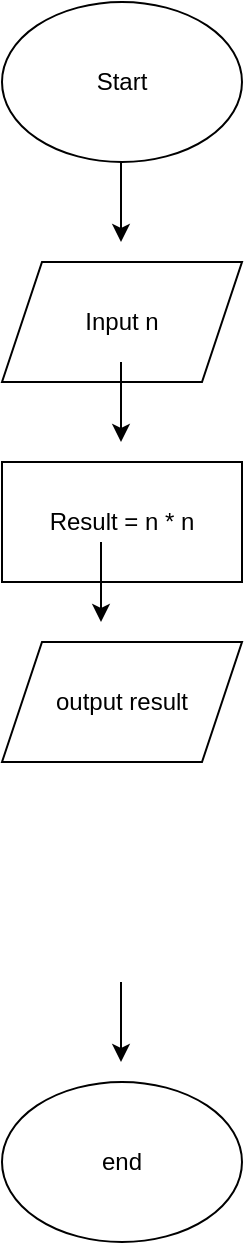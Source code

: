<mxfile version="21.3.2" type="device" pages="10">
  <diagram name="Page-1" id="MSpiBG_0F7izYK2sgKbB">
    <mxGraphModel dx="1379" dy="796" grid="1" gridSize="10" guides="1" tooltips="1" connect="1" arrows="1" fold="1" page="1" pageScale="1" pageWidth="850" pageHeight="1100" math="0" shadow="0">
      <root>
        <mxCell id="0" />
        <mxCell id="1" parent="0" />
        <mxCell id="FJ8fR7vCrXhes3fE69YZ-2" value="Input n" style="shape=parallelogram;perimeter=parallelogramPerimeter;whiteSpace=wrap;html=1;fixedSize=1;" parent="1" vertex="1">
          <mxGeometry x="280" y="230" width="120" height="60" as="geometry" />
        </mxCell>
        <mxCell id="FJ8fR7vCrXhes3fE69YZ-3" value="Result = n * n" style="whiteSpace=wrap;html=1;" parent="1" vertex="1">
          <mxGeometry x="280" y="330" width="120" height="60" as="geometry" />
        </mxCell>
        <mxCell id="FJ8fR7vCrXhes3fE69YZ-4" value="output result" style="shape=parallelogram;perimeter=parallelogramPerimeter;whiteSpace=wrap;html=1;fixedSize=1;" parent="1" vertex="1">
          <mxGeometry x="280" y="420" width="120" height="60" as="geometry" />
        </mxCell>
        <mxCell id="FJ8fR7vCrXhes3fE69YZ-5" value="Start" style="ellipse;whiteSpace=wrap;html=1;" parent="1" vertex="1">
          <mxGeometry x="280" y="100" width="120" height="80" as="geometry" />
        </mxCell>
        <mxCell id="FJ8fR7vCrXhes3fE69YZ-6" value="end" style="ellipse;whiteSpace=wrap;html=1;" parent="1" vertex="1">
          <mxGeometry x="280" y="640" width="120" height="80" as="geometry" />
        </mxCell>
        <mxCell id="FJ8fR7vCrXhes3fE69YZ-11" value="" style="endArrow=classic;html=1;rounded=0;" parent="1" edge="1">
          <mxGeometry width="50" height="50" relative="1" as="geometry">
            <mxPoint x="329.5" y="370" as="sourcePoint" />
            <mxPoint x="329.5" y="410" as="targetPoint" />
          </mxGeometry>
        </mxCell>
        <mxCell id="FJ8fR7vCrXhes3fE69YZ-12" value="" style="endArrow=classic;html=1;rounded=0;" parent="1" edge="1">
          <mxGeometry width="50" height="50" relative="1" as="geometry">
            <mxPoint x="339.5" y="280" as="sourcePoint" />
            <mxPoint x="339.5" y="320" as="targetPoint" />
          </mxGeometry>
        </mxCell>
        <mxCell id="FJ8fR7vCrXhes3fE69YZ-13" value="" style="endArrow=classic;html=1;rounded=0;" parent="1" edge="1">
          <mxGeometry width="50" height="50" relative="1" as="geometry">
            <mxPoint x="339.5" y="180" as="sourcePoint" />
            <mxPoint x="339.5" y="220" as="targetPoint" />
          </mxGeometry>
        </mxCell>
        <mxCell id="FJ8fR7vCrXhes3fE69YZ-15" value="" style="endArrow=classic;html=1;rounded=0;" parent="1" edge="1">
          <mxGeometry width="50" height="50" relative="1" as="geometry">
            <mxPoint x="339.5" y="590" as="sourcePoint" />
            <mxPoint x="339.5" y="630" as="targetPoint" />
          </mxGeometry>
        </mxCell>
      </root>
    </mxGraphModel>
  </diagram>
  <diagram id="qU_DBQOZ-jjfAjvAlZcI" name="Page-2">
    <mxGraphModel dx="1379" dy="796" grid="1" gridSize="10" guides="1" tooltips="1" connect="1" arrows="1" fold="1" page="1" pageScale="1" pageWidth="850" pageHeight="1100" math="0" shadow="0">
      <root>
        <mxCell id="0" />
        <mxCell id="1" parent="0" />
        <mxCell id="nw4NAQa-Jp-4B7hciEu_-1" value="Start" style="ellipse;whiteSpace=wrap;html=1;" parent="1" vertex="1">
          <mxGeometry x="320" y="20" width="120" height="80" as="geometry" />
        </mxCell>
        <mxCell id="nw4NAQa-Jp-4B7hciEu_-2" value="Input a" style="shape=parallelogram;perimeter=parallelogramPerimeter;whiteSpace=wrap;html=1;fixedSize=1;" parent="1" vertex="1">
          <mxGeometry x="320" y="140" width="120" height="60" as="geometry" />
        </mxCell>
        <mxCell id="nw4NAQa-Jp-4B7hciEu_-3" value="Input b" style="shape=parallelogram;perimeter=parallelogramPerimeter;whiteSpace=wrap;html=1;fixedSize=1;" parent="1" vertex="1">
          <mxGeometry x="318" y="240" width="120" height="60" as="geometry" />
        </mxCell>
        <mxCell id="jzs-jSqlVzWoOTb4iJhY-1" value="P=(a+B)*2" style="rounded=0;whiteSpace=wrap;html=1;" parent="1" vertex="1">
          <mxGeometry x="318" y="330" width="120" height="60" as="geometry" />
        </mxCell>
        <mxCell id="KBiG97n4yEpQvfRZSkzH-21" value="" style="edgeStyle=orthogonalEdgeStyle;rounded=0;orthogonalLoop=1;jettySize=auto;html=1;" parent="1" source="KBiG97n4yEpQvfRZSkzH-1" target="KBiG97n4yEpQvfRZSkzH-2" edge="1">
          <mxGeometry relative="1" as="geometry" />
        </mxCell>
        <mxCell id="KBiG97n4yEpQvfRZSkzH-1" value="Output P" style="shape=parallelogram;perimeter=parallelogramPerimeter;whiteSpace=wrap;html=1;fixedSize=1;" parent="1" vertex="1">
          <mxGeometry x="320" y="640" width="120" height="60" as="geometry" />
        </mxCell>
        <mxCell id="KBiG97n4yEpQvfRZSkzH-2" value="End" style="ellipse;whiteSpace=wrap;html=1;" parent="1" vertex="1">
          <mxGeometry x="320" y="760" width="120" height="80" as="geometry" />
        </mxCell>
        <mxCell id="KBiG97n4yEpQvfRZSkzH-5" value="" style="endArrow=classic;html=1;rounded=0;" parent="1" edge="1">
          <mxGeometry width="50" height="50" relative="1" as="geometry">
            <mxPoint x="380" y="110" as="sourcePoint" />
            <mxPoint x="380" y="140" as="targetPoint" />
          </mxGeometry>
        </mxCell>
        <mxCell id="KBiG97n4yEpQvfRZSkzH-7" value="" style="endArrow=classic;html=1;rounded=0;" parent="1" edge="1">
          <mxGeometry width="50" height="50" relative="1" as="geometry">
            <mxPoint x="380" y="200" as="sourcePoint" />
            <mxPoint x="379.5" y="240" as="targetPoint" />
          </mxGeometry>
        </mxCell>
        <mxCell id="KBiG97n4yEpQvfRZSkzH-8" value="" style="endArrow=classic;html=1;rounded=0;" parent="1" edge="1">
          <mxGeometry width="50" height="50" relative="1" as="geometry">
            <mxPoint x="378" y="290" as="sourcePoint" />
            <mxPoint x="377.5" y="330" as="targetPoint" />
          </mxGeometry>
        </mxCell>
        <mxCell id="KBiG97n4yEpQvfRZSkzH-18" value="" style="edgeStyle=orthogonalEdgeStyle;rounded=0;orthogonalLoop=1;jettySize=auto;html=1;" parent="1" source="KBiG97n4yEpQvfRZSkzH-16" target="KBiG97n4yEpQvfRZSkzH-17" edge="1">
          <mxGeometry relative="1" as="geometry" />
        </mxCell>
        <mxCell id="KBiG97n4yEpQvfRZSkzH-16" value="S=A*B" style="rounded=0;whiteSpace=wrap;html=1;" parent="1" vertex="1">
          <mxGeometry x="320" y="420" width="120" height="60" as="geometry" />
        </mxCell>
        <mxCell id="KBiG97n4yEpQvfRZSkzH-19" value="" style="edgeStyle=orthogonalEdgeStyle;rounded=0;orthogonalLoop=1;jettySize=auto;html=1;" parent="1" source="KBiG97n4yEpQvfRZSkzH-17" target="KBiG97n4yEpQvfRZSkzH-1" edge="1">
          <mxGeometry relative="1" as="geometry" />
        </mxCell>
        <mxCell id="KBiG97n4yEpQvfRZSkzH-17" value="Output S" style="shape=parallelogram;perimeter=parallelogramPerimeter;whiteSpace=wrap;html=1;fixedSize=1;" parent="1" vertex="1">
          <mxGeometry x="320" y="530" width="120" height="60" as="geometry" />
        </mxCell>
      </root>
    </mxGraphModel>
  </diagram>
  <diagram id="psxupahQQV5m0_BPk9me" name="Page-3">
    <mxGraphModel dx="529" dy="796" grid="1" gridSize="10" guides="1" tooltips="1" connect="1" arrows="1" fold="1" page="1" pageScale="1" pageWidth="850" pageHeight="1100" math="0" shadow="0">
      <root>
        <mxCell id="0" />
        <mxCell id="1" parent="0" />
        <mxCell id="0fDA23bULDyFDH-dCfn5-5" value="" style="edgeStyle=orthogonalEdgeStyle;rounded=0;orthogonalLoop=1;jettySize=auto;html=1;" parent="1" source="X3mOwbbehf3TRJDklGry-3" target="X3mOwbbehf3TRJDklGry-4" edge="1">
          <mxGeometry relative="1" as="geometry" />
        </mxCell>
        <mxCell id="X3mOwbbehf3TRJDklGry-3" value="Start" style="ellipse;whiteSpace=wrap;html=1;" parent="1" vertex="1">
          <mxGeometry x="1215" y="20" width="120" height="80" as="geometry" />
        </mxCell>
        <mxCell id="0fDA23bULDyFDH-dCfn5-6" value="" style="edgeStyle=orthogonalEdgeStyle;rounded=0;orthogonalLoop=1;jettySize=auto;html=1;" parent="1" source="X3mOwbbehf3TRJDklGry-4" target="0fDA23bULDyFDH-dCfn5-1" edge="1">
          <mxGeometry relative="1" as="geometry" />
        </mxCell>
        <mxCell id="X3mOwbbehf3TRJDklGry-4" value="Input N" style="shape=parallelogram;perimeter=parallelogramPerimeter;whiteSpace=wrap;html=1;fixedSize=1;" parent="1" vertex="1">
          <mxGeometry x="1215" y="140" width="120" height="60" as="geometry" />
        </mxCell>
        <mxCell id="0fDA23bULDyFDH-dCfn5-1" value="n % 3 == 0 ?" style="rhombus;whiteSpace=wrap;html=1;" parent="1" vertex="1">
          <mxGeometry x="1205" y="250" width="140" height="80" as="geometry" />
        </mxCell>
        <mxCell id="0fDA23bULDyFDH-dCfn5-2" value="Output N chia het cho 3" style="shape=parallelogram;perimeter=parallelogramPerimeter;whiteSpace=wrap;html=1;fixedSize=1;" parent="1" vertex="1">
          <mxGeometry x="1070" y="360" width="160" height="60" as="geometry" />
        </mxCell>
        <mxCell id="0fDA23bULDyFDH-dCfn5-3" value="Output N hk chia het cho 3" style="shape=parallelogram;perimeter=parallelogramPerimeter;whiteSpace=wrap;html=1;fixedSize=1;" parent="1" vertex="1">
          <mxGeometry x="1360" y="360" width="160" height="60" as="geometry" />
        </mxCell>
        <mxCell id="0fDA23bULDyFDH-dCfn5-4" value="End" style="ellipse;whiteSpace=wrap;html=1;" parent="1" vertex="1">
          <mxGeometry x="1210" y="470" width="120" height="80" as="geometry" />
        </mxCell>
        <mxCell id="0fDA23bULDyFDH-dCfn5-7" value="" style="endArrow=classic;html=1;rounded=0;exitX=1;exitY=0.5;exitDx=0;exitDy=0;" parent="1" source="0fDA23bULDyFDH-dCfn5-1" edge="1">
          <mxGeometry width="50" height="50" relative="1" as="geometry">
            <mxPoint x="1170" y="400" as="sourcePoint" />
            <mxPoint x="1430" y="350" as="targetPoint" />
            <Array as="points">
              <mxPoint x="1430" y="290" />
            </Array>
          </mxGeometry>
        </mxCell>
        <mxCell id="0fDA23bULDyFDH-dCfn5-8" value="" style="endArrow=classic;html=1;rounded=0;exitX=0;exitY=0.5;exitDx=0;exitDy=0;" parent="1" source="0fDA23bULDyFDH-dCfn5-1" edge="1">
          <mxGeometry width="50" height="50" relative="1" as="geometry">
            <mxPoint x="1170" y="400" as="sourcePoint" />
            <mxPoint x="1150" y="350" as="targetPoint" />
            <Array as="points">
              <mxPoint x="1150" y="290" />
            </Array>
          </mxGeometry>
        </mxCell>
        <mxCell id="0fDA23bULDyFDH-dCfn5-9" value="" style="endArrow=classic;html=1;rounded=0;" parent="1" target="0fDA23bULDyFDH-dCfn5-4" edge="1">
          <mxGeometry width="50" height="50" relative="1" as="geometry">
            <mxPoint x="1160" y="440" as="sourcePoint" />
            <mxPoint x="1220" y="350" as="targetPoint" />
          </mxGeometry>
        </mxCell>
        <mxCell id="0fDA23bULDyFDH-dCfn5-10" value="" style="endArrow=classic;html=1;rounded=0;" parent="1" edge="1">
          <mxGeometry width="50" height="50" relative="1" as="geometry">
            <mxPoint x="1430" y="430" as="sourcePoint" />
            <mxPoint x="1350" y="490" as="targetPoint" />
          </mxGeometry>
        </mxCell>
      </root>
    </mxGraphModel>
  </diagram>
  <diagram id="ST3K_4X9aS4vprcAE0fZ" name="Page-4">
    <mxGraphModel dx="529" dy="1896" grid="1" gridSize="10" guides="1" tooltips="1" connect="1" arrows="1" fold="1" page="1" pageScale="1" pageWidth="850" pageHeight="1100" math="0" shadow="0">
      <root>
        <mxCell id="0" />
        <mxCell id="1" parent="0" />
        <mxCell id="5lv6Me8hxkakQnvo7L2k-14" value="" style="edgeStyle=orthogonalEdgeStyle;rounded=0;orthogonalLoop=1;jettySize=auto;html=1;" parent="1" source="ibuWgqJzXGNKOvfCDLKl-1" target="VVmI4LnUpvWA90_GH27V-1" edge="1">
          <mxGeometry relative="1" as="geometry" />
        </mxCell>
        <mxCell id="ibuWgqJzXGNKOvfCDLKl-1" value="Start" style="ellipse;whiteSpace=wrap;html=1;" parent="1" vertex="1">
          <mxGeometry x="1215" y="-90" width="120" height="80" as="geometry" />
        </mxCell>
        <mxCell id="5lv6Me8hxkakQnvo7L2k-15" value="" style="edgeStyle=orthogonalEdgeStyle;rounded=0;orthogonalLoop=1;jettySize=auto;html=1;" parent="1" source="VVmI4LnUpvWA90_GH27V-1" target="5lv6Me8hxkakQnvo7L2k-13" edge="1">
          <mxGeometry relative="1" as="geometry" />
        </mxCell>
        <mxCell id="VVmI4LnUpvWA90_GH27V-1" value="Input A,B,C" style="shape=parallelogram;perimeter=parallelogramPerimeter;whiteSpace=wrap;html=1;fixedSize=1;" parent="1" vertex="1">
          <mxGeometry x="1215" y="30" width="120" height="60" as="geometry" />
        </mxCell>
        <mxCell id="5EqZjQpDP6QNOPAW2Y1g-1" value="Average &amp;gt;= 8?" style="rhombus;whiteSpace=wrap;html=1;" parent="1" vertex="1">
          <mxGeometry x="1175" y="240" width="200" height="80" as="geometry" />
        </mxCell>
        <mxCell id="vDSTP83kdkURhoQe4uZI-1" value="Output Average &amp;amp; Hsinh gioi" style="shape=parallelogram;perimeter=parallelogramPerimeter;whiteSpace=wrap;html=1;fixedSize=1;" parent="1" vertex="1">
          <mxGeometry x="1010" y="360" width="220" height="60" as="geometry" />
        </mxCell>
        <mxCell id="vDSTP83kdkURhoQe4uZI-2" value="Output Averagehk fai hs gioi" style="shape=parallelogram;perimeter=parallelogramPerimeter;whiteSpace=wrap;html=1;fixedSize=1;" parent="1" vertex="1">
          <mxGeometry x="1360" y="360" width="180" height="60" as="geometry" />
        </mxCell>
        <mxCell id="5lv6Me8hxkakQnvo7L2k-2" value="End&lt;br&gt;" style="ellipse;whiteSpace=wrap;html=1;" parent="1" vertex="1">
          <mxGeometry x="1210" y="470" width="120" height="80" as="geometry" />
        </mxCell>
        <mxCell id="5lv6Me8hxkakQnvo7L2k-5" value="" style="endArrow=classic;html=1;rounded=0;exitX=0;exitY=0.5;exitDx=0;exitDy=0;" parent="1" source="5EqZjQpDP6QNOPAW2Y1g-1" edge="1">
          <mxGeometry width="50" height="50" relative="1" as="geometry">
            <mxPoint x="1170" y="310" as="sourcePoint" />
            <mxPoint x="1117" y="350" as="targetPoint" />
            <Array as="points">
              <mxPoint x="1117" y="280" />
            </Array>
          </mxGeometry>
        </mxCell>
        <mxCell id="5lv6Me8hxkakQnvo7L2k-6" value="" style="endArrow=classic;html=1;rounded=0;exitX=1;exitY=0.5;exitDx=0;exitDy=0;" parent="1" source="5EqZjQpDP6QNOPAW2Y1g-1" edge="1">
          <mxGeometry width="50" height="50" relative="1" as="geometry">
            <mxPoint x="1170" y="310" as="sourcePoint" />
            <mxPoint x="1430" y="350" as="targetPoint" />
            <Array as="points">
              <mxPoint x="1430" y="280" />
            </Array>
          </mxGeometry>
        </mxCell>
        <mxCell id="5lv6Me8hxkakQnvo7L2k-7" value="" style="endArrow=classic;html=1;rounded=0;entryX=-0.025;entryY=0.613;entryDx=0;entryDy=0;entryPerimeter=0;" parent="1" target="5lv6Me8hxkakQnvo7L2k-2" edge="1">
          <mxGeometry width="50" height="50" relative="1" as="geometry">
            <mxPoint x="1120" y="430" as="sourcePoint" />
            <mxPoint x="1220" y="260" as="targetPoint" />
            <Array as="points">
              <mxPoint x="1120" y="520" />
            </Array>
          </mxGeometry>
        </mxCell>
        <mxCell id="5lv6Me8hxkakQnvo7L2k-8" value="" style="endArrow=classic;html=1;rounded=0;exitX=0.5;exitY=1;exitDx=0;exitDy=0;entryX=1;entryY=0.638;entryDx=0;entryDy=0;entryPerimeter=0;" parent="1" source="vDSTP83kdkURhoQe4uZI-2" target="5lv6Me8hxkakQnvo7L2k-2" edge="1">
          <mxGeometry width="50" height="50" relative="1" as="geometry">
            <mxPoint x="1170" y="310" as="sourcePoint" />
            <mxPoint x="1220" y="260" as="targetPoint" />
            <Array as="points">
              <mxPoint x="1420" y="521" />
            </Array>
          </mxGeometry>
        </mxCell>
        <mxCell id="5lv6Me8hxkakQnvo7L2k-10" value="Yes" style="text;html=1;align=center;verticalAlign=middle;resizable=0;points=[];autosize=1;strokeColor=none;fillColor=none;" parent="1" vertex="1">
          <mxGeometry x="1120" y="238" width="40" height="30" as="geometry" />
        </mxCell>
        <mxCell id="5lv6Me8hxkakQnvo7L2k-11" value="No" style="text;html=1;align=center;verticalAlign=middle;resizable=0;points=[];autosize=1;strokeColor=none;fillColor=none;" parent="1" vertex="1">
          <mxGeometry x="1360" y="240" width="40" height="30" as="geometry" />
        </mxCell>
        <mxCell id="5lv6Me8hxkakQnvo7L2k-16" value="" style="edgeStyle=orthogonalEdgeStyle;rounded=0;orthogonalLoop=1;jettySize=auto;html=1;" parent="1" source="5lv6Me8hxkakQnvo7L2k-13" target="5EqZjQpDP6QNOPAW2Y1g-1" edge="1">
          <mxGeometry relative="1" as="geometry" />
        </mxCell>
        <mxCell id="5lv6Me8hxkakQnvo7L2k-13" value="Average = (a+b+c)/3" style="rounded=0;whiteSpace=wrap;html=1;" parent="1" vertex="1">
          <mxGeometry x="1215" y="140" width="120" height="60" as="geometry" />
        </mxCell>
      </root>
    </mxGraphModel>
  </diagram>
  <diagram id="aQ78e1u6BwfP3yHv0elc" name="Page-5">
    <mxGraphModel dx="529" dy="796" grid="1" gridSize="10" guides="1" tooltips="1" connect="1" arrows="1" fold="1" page="1" pageScale="1" pageWidth="850" pageHeight="1100" math="0" shadow="0">
      <root>
        <mxCell id="0" />
        <mxCell id="1" parent="0" />
        <mxCell id="z3wGWQOsxyG2VqaCW7TW-7" value="" style="edgeStyle=orthogonalEdgeStyle;rounded=0;orthogonalLoop=1;jettySize=auto;html=1;" parent="1" source="JPVPvFfIrS3WMo6ite76-1" target="JPVPvFfIrS3WMo6ite76-3" edge="1">
          <mxGeometry relative="1" as="geometry" />
        </mxCell>
        <mxCell id="JPVPvFfIrS3WMo6ite76-1" value="Start" style="ellipse;whiteSpace=wrap;html=1;" parent="1" vertex="1">
          <mxGeometry x="1155" y="1080" width="120" height="80" as="geometry" />
        </mxCell>
        <mxCell id="z3wGWQOsxyG2VqaCW7TW-8" value="" style="edgeStyle=orthogonalEdgeStyle;rounded=0;orthogonalLoop=1;jettySize=auto;html=1;" parent="1" source="JPVPvFfIrS3WMo6ite76-3" target="JPVPvFfIrS3WMo6ite76-4" edge="1">
          <mxGeometry relative="1" as="geometry" />
        </mxCell>
        <mxCell id="JPVPvFfIrS3WMo6ite76-3" value="Input a,b,c" style="shape=parallelogram;perimeter=parallelogramPerimeter;whiteSpace=wrap;html=1;fixedSize=1;" parent="1" vertex="1">
          <mxGeometry x="1155" y="1190" width="120" height="60" as="geometry" />
        </mxCell>
        <mxCell id="z3wGWQOsxyG2VqaCW7TW-9" style="edgeStyle=orthogonalEdgeStyle;rounded=0;orthogonalLoop=1;jettySize=auto;html=1;" parent="1" source="JPVPvFfIrS3WMo6ite76-4" edge="1">
          <mxGeometry relative="1" as="geometry">
            <mxPoint x="1360" y="1410" as="targetPoint" />
          </mxGeometry>
        </mxCell>
        <mxCell id="z3wGWQOsxyG2VqaCW7TW-10" style="edgeStyle=orthogonalEdgeStyle;rounded=0;orthogonalLoop=1;jettySize=auto;html=1;" parent="1" source="JPVPvFfIrS3WMo6ite76-4" edge="1">
          <mxGeometry relative="1" as="geometry">
            <mxPoint x="1070" y="1410" as="targetPoint" />
          </mxGeometry>
        </mxCell>
        <mxCell id="JPVPvFfIrS3WMo6ite76-4" value="REsult = a &amp;gt; 75%, b &amp;gt; 80%&lt;br&gt;,c &amp;gt;= 7.5" style="rhombus;whiteSpace=wrap;html=1;" parent="1" vertex="1">
          <mxGeometry x="1130" y="1280" width="170" height="110" as="geometry" />
        </mxCell>
        <mxCell id="z3wGWQOsxyG2VqaCW7TW-12" style="edgeStyle=orthogonalEdgeStyle;rounded=0;orthogonalLoop=1;jettySize=auto;html=1;entryX=0;entryY=0.5;entryDx=0;entryDy=0;" parent="1" source="z3wGWQOsxyG2VqaCW7TW-3" target="z3wGWQOsxyG2VqaCW7TW-6" edge="1">
          <mxGeometry relative="1" as="geometry" />
        </mxCell>
        <mxCell id="z3wGWQOsxyG2VqaCW7TW-3" value="Output True" style="shape=parallelogram;perimeter=parallelogramPerimeter;whiteSpace=wrap;html=1;fixedSize=1;" parent="1" vertex="1">
          <mxGeometry x="1000" y="1420" width="120" height="60" as="geometry" />
        </mxCell>
        <mxCell id="z3wGWQOsxyG2VqaCW7TW-13" style="edgeStyle=orthogonalEdgeStyle;rounded=0;orthogonalLoop=1;jettySize=auto;html=1;entryX=1;entryY=0.375;entryDx=0;entryDy=0;entryPerimeter=0;" parent="1" source="z3wGWQOsxyG2VqaCW7TW-4" target="z3wGWQOsxyG2VqaCW7TW-6" edge="1">
          <mxGeometry relative="1" as="geometry" />
        </mxCell>
        <mxCell id="z3wGWQOsxyG2VqaCW7TW-4" value="Output False" style="shape=parallelogram;perimeter=parallelogramPerimeter;whiteSpace=wrap;html=1;fixedSize=1;" parent="1" vertex="1">
          <mxGeometry x="1290" y="1420" width="120" height="60" as="geometry" />
        </mxCell>
        <mxCell id="z3wGWQOsxyG2VqaCW7TW-6" value="End&lt;br&gt;" style="ellipse;whiteSpace=wrap;html=1;" parent="1" vertex="1">
          <mxGeometry x="1150" y="1520" width="120" height="80" as="geometry" />
        </mxCell>
        <mxCell id="6m9erIrKqyMANSof6T4A-1" value="YEs" style="text;html=1;align=center;verticalAlign=middle;resizable=0;points=[];autosize=1;strokeColor=none;fillColor=none;" parent="1" vertex="1">
          <mxGeometry x="1065" y="1298" width="50" height="30" as="geometry" />
        </mxCell>
        <mxCell id="6m9erIrKqyMANSof6T4A-2" value="No" style="text;html=1;align=center;verticalAlign=middle;resizable=0;points=[];autosize=1;strokeColor=none;fillColor=none;" parent="1" vertex="1">
          <mxGeometry x="1310" y="1298" width="40" height="30" as="geometry" />
        </mxCell>
      </root>
    </mxGraphModel>
  </diagram>
  <diagram id="vugiVQ-gMrgf6hfYNd3T" name="Page-6">
    <mxGraphModel dx="1379" dy="796" grid="1" gridSize="10" guides="1" tooltips="1" connect="1" arrows="1" fold="1" page="1" pageScale="1" pageWidth="850" pageHeight="1100" math="0" shadow="0">
      <root>
        <mxCell id="0" />
        <mxCell id="1" parent="0" />
        <mxCell id="YD1Eoj3a6R7ZF2tr-QoF-7" value="" style="edgeStyle=orthogonalEdgeStyle;rounded=0;orthogonalLoop=1;jettySize=auto;html=1;" parent="1" source="YD1Eoj3a6R7ZF2tr-QoF-1" target="YD1Eoj3a6R7ZF2tr-QoF-2" edge="1">
          <mxGeometry relative="1" as="geometry" />
        </mxCell>
        <mxCell id="YD1Eoj3a6R7ZF2tr-QoF-1" value="Start" style="ellipse;whiteSpace=wrap;html=1;" parent="1" vertex="1">
          <mxGeometry x="340" y="10" width="120" height="80" as="geometry" />
        </mxCell>
        <mxCell id="YD1Eoj3a6R7ZF2tr-QoF-8" value="" style="edgeStyle=orthogonalEdgeStyle;rounded=0;orthogonalLoop=1;jettySize=auto;html=1;" parent="1" source="YD1Eoj3a6R7ZF2tr-QoF-2" target="YD1Eoj3a6R7ZF2tr-QoF-3" edge="1">
          <mxGeometry relative="1" as="geometry" />
        </mxCell>
        <mxCell id="YD1Eoj3a6R7ZF2tr-QoF-2" value="&lt;div&gt;a=60 #60 phút&lt;/div&gt;&lt;div&gt;b=33 #33km&lt;/div&gt;&lt;div&gt;c=1 # 1 phút&lt;/div&gt;&lt;div&gt;d=72 # 1 hour 12 mins&lt;/div&gt;" style="shape=parallelogram;perimeter=parallelogramPerimeter;whiteSpace=wrap;html=1;fixedSize=1;" parent="1" vertex="1">
          <mxGeometry x="265" y="120" width="270" height="110" as="geometry" />
        </mxCell>
        <mxCell id="YD1Eoj3a6R7ZF2tr-QoF-9" value="" style="edgeStyle=orthogonalEdgeStyle;rounded=0;orthogonalLoop=1;jettySize=auto;html=1;" parent="1" source="YD1Eoj3a6R7ZF2tr-QoF-3" target="YD1Eoj3a6R7ZF2tr-QoF-4" edge="1">
          <mxGeometry relative="1" as="geometry" />
        </mxCell>
        <mxCell id="YD1Eoj3a6R7ZF2tr-QoF-3" value="TB=(c*b)/a&lt;br&gt;Totalkm=d*TB" style="rounded=0;whiteSpace=wrap;html=1;" parent="1" vertex="1">
          <mxGeometry x="270" y="299" width="260" height="60" as="geometry" />
        </mxCell>
        <mxCell id="YD1Eoj3a6R7ZF2tr-QoF-10" value="" style="edgeStyle=orthogonalEdgeStyle;rounded=0;orthogonalLoop=1;jettySize=auto;html=1;" parent="1" source="YD1Eoj3a6R7ZF2tr-QoF-4" target="YD1Eoj3a6R7ZF2tr-QoF-5" edge="1">
          <mxGeometry relative="1" as="geometry" />
        </mxCell>
        <mxCell id="YD1Eoj3a6R7ZF2tr-QoF-4" value="print(TB)&#xa;print(Totalkm)" style="shape=parallelogram;perimeter=parallelogramPerimeter;whiteSpace=wrap;html=1;fixedSize=1;" parent="1" vertex="1">
          <mxGeometry x="290" y="440" width="220" height="90" as="geometry" />
        </mxCell>
        <mxCell id="YD1Eoj3a6R7ZF2tr-QoF-5" value="End" style="ellipse;whiteSpace=wrap;html=1;" parent="1" vertex="1">
          <mxGeometry x="340" y="590" width="120" height="80" as="geometry" />
        </mxCell>
      </root>
    </mxGraphModel>
  </diagram>
  <diagram id="3_CEm4I1OAbPu6Aqe_Nd" name="Page-7">
    <mxGraphModel dx="1379" dy="796" grid="1" gridSize="10" guides="1" tooltips="1" connect="1" arrows="1" fold="1" page="1" pageScale="1" pageWidth="850" pageHeight="1100" math="0" shadow="0">
      <root>
        <mxCell id="0" />
        <mxCell id="1" parent="0" />
        <mxCell id="LVg-NtjqEBGxrxqqXORH-1" value="" style="edgeStyle=orthogonalEdgeStyle;rounded=0;orthogonalLoop=1;jettySize=auto;html=1;" edge="1" parent="1" source="LVg-NtjqEBGxrxqqXORH-2" target="LVg-NtjqEBGxrxqqXORH-4">
          <mxGeometry relative="1" as="geometry" />
        </mxCell>
        <mxCell id="LVg-NtjqEBGxrxqqXORH-2" value="Start" style="ellipse;whiteSpace=wrap;html=1;" vertex="1" parent="1">
          <mxGeometry x="355" y="100" width="120" height="80" as="geometry" />
        </mxCell>
        <mxCell id="LVg-NtjqEBGxrxqqXORH-3" value="" style="edgeStyle=orthogonalEdgeStyle;rounded=0;orthogonalLoop=1;jettySize=auto;html=1;" edge="1" parent="1" source="LVg-NtjqEBGxrxqqXORH-4" target="LVg-NtjqEBGxrxqqXORH-7">
          <mxGeometry relative="1" as="geometry" />
        </mxCell>
        <mxCell id="LVg-NtjqEBGxrxqqXORH-4" value="Input&amp;nbsp;&lt;br&gt;a&lt;br&gt;b" style="shape=parallelogram;perimeter=parallelogramPerimeter;whiteSpace=wrap;html=1;fixedSize=1;" vertex="1" parent="1">
          <mxGeometry x="345" y="220" width="140" height="80" as="geometry" />
        </mxCell>
        <mxCell id="LVg-NtjqEBGxrxqqXORH-5" style="edgeStyle=orthogonalEdgeStyle;rounded=0;orthogonalLoop=1;jettySize=auto;html=1;entryX=0.589;entryY=-0.067;entryDx=0;entryDy=0;entryPerimeter=0;" edge="1" parent="1" source="LVg-NtjqEBGxrxqqXORH-7" target="LVg-NtjqEBGxrxqqXORH-11">
          <mxGeometry relative="1" as="geometry" />
        </mxCell>
        <mxCell id="LVg-NtjqEBGxrxqqXORH-6" style="edgeStyle=orthogonalEdgeStyle;rounded=0;orthogonalLoop=1;jettySize=auto;html=1;exitX=0;exitY=0.5;exitDx=0;exitDy=0;entryX=0.5;entryY=0;entryDx=0;entryDy=0;" edge="1" parent="1" source="LVg-NtjqEBGxrxqqXORH-7" target="LVg-NtjqEBGxrxqqXORH-9">
          <mxGeometry relative="1" as="geometry" />
        </mxCell>
        <mxCell id="LVg-NtjqEBGxrxqqXORH-7" value="a&amp;gt;b?" style="rhombus;whiteSpace=wrap;html=1;" vertex="1" parent="1">
          <mxGeometry x="330" y="350" width="170" height="80" as="geometry" />
        </mxCell>
        <mxCell id="LVg-NtjqEBGxrxqqXORH-8" style="edgeStyle=orthogonalEdgeStyle;rounded=0;orthogonalLoop=1;jettySize=auto;html=1;entryX=0.292;entryY=0.013;entryDx=0;entryDy=0;entryPerimeter=0;" edge="1" parent="1" source="LVg-NtjqEBGxrxqqXORH-9">
          <mxGeometry relative="1" as="geometry">
            <mxPoint x="415" y="651" as="targetPoint" />
          </mxGeometry>
        </mxCell>
        <mxCell id="LVg-NtjqEBGxrxqqXORH-9" value="Output&lt;br&gt;a" style="shape=parallelogram;perimeter=parallelogramPerimeter;whiteSpace=wrap;html=1;fixedSize=1;" vertex="1" parent="1">
          <mxGeometry x="150" y="490" width="180" height="60" as="geometry" />
        </mxCell>
        <mxCell id="LVg-NtjqEBGxrxqqXORH-10" style="edgeStyle=orthogonalEdgeStyle;rounded=0;orthogonalLoop=1;jettySize=auto;html=1;" edge="1" parent="1" source="LVg-NtjqEBGxrxqqXORH-11">
          <mxGeometry relative="1" as="geometry">
            <mxPoint x="440" y="650" as="targetPoint" />
          </mxGeometry>
        </mxCell>
        <mxCell id="LVg-NtjqEBGxrxqqXORH-11" value="Output&lt;br&gt;b" style="shape=parallelogram;perimeter=parallelogramPerimeter;whiteSpace=wrap;html=1;fixedSize=1;" vertex="1" parent="1">
          <mxGeometry x="515" y="490" width="170" height="60" as="geometry" />
        </mxCell>
        <mxCell id="LVg-NtjqEBGxrxqqXORH-12" value="End" style="ellipse;whiteSpace=wrap;html=1;" vertex="1" parent="1">
          <mxGeometry x="365" y="650" width="120" height="80" as="geometry" />
        </mxCell>
        <mxCell id="yv9MHkwGKxA03edrN8Wd-1" value="No" style="text;html=1;align=center;verticalAlign=middle;resizable=0;points=[];autosize=1;strokeColor=none;fillColor=none;" vertex="1" parent="1">
          <mxGeometry x="580" y="360" width="40" height="30" as="geometry" />
        </mxCell>
        <mxCell id="yv9MHkwGKxA03edrN8Wd-2" value="Yes" style="text;html=1;align=center;verticalAlign=middle;resizable=0;points=[];autosize=1;strokeColor=none;fillColor=none;" vertex="1" parent="1">
          <mxGeometry x="240" y="360" width="40" height="30" as="geometry" />
        </mxCell>
      </root>
    </mxGraphModel>
  </diagram>
  <diagram id="gvbPwHJjO28C51itYIAW" name="Page-8">
    <mxGraphModel dx="1379" dy="796" grid="1" gridSize="10" guides="1" tooltips="1" connect="1" arrows="1" fold="1" page="1" pageScale="1" pageWidth="850" pageHeight="1100" math="0" shadow="0">
      <root>
        <mxCell id="0" />
        <mxCell id="1" parent="0" />
        <mxCell id="sJ1u-crbI3iV3-ilKwmd-5" value="" style="edgeStyle=orthogonalEdgeStyle;rounded=0;orthogonalLoop=1;jettySize=auto;html=1;" edge="1" parent="1" source="BammgDkbRcveqk7qwfUJ-1" target="BammgDkbRcveqk7qwfUJ-2">
          <mxGeometry relative="1" as="geometry" />
        </mxCell>
        <mxCell id="BammgDkbRcveqk7qwfUJ-1" value="Start" style="ellipse;whiteSpace=wrap;html=1;" vertex="1" parent="1">
          <mxGeometry x="350" y="10" width="120" height="80" as="geometry" />
        </mxCell>
        <mxCell id="sJ1u-crbI3iV3-ilKwmd-6" value="" style="edgeStyle=orthogonalEdgeStyle;rounded=0;orthogonalLoop=1;jettySize=auto;html=1;" edge="1" parent="1" source="BammgDkbRcveqk7qwfUJ-2" target="Ux9b-GuDONm9TIl0itOy-1">
          <mxGeometry relative="1" as="geometry" />
        </mxCell>
        <mxCell id="BammgDkbRcveqk7qwfUJ-2" value="Input&amp;nbsp;&lt;br&gt;chieu_dai&lt;br&gt;chieu_rong" style="shape=parallelogram;perimeter=parallelogramPerimeter;whiteSpace=wrap;html=1;fixedSize=1;" vertex="1" parent="1">
          <mxGeometry x="340" y="150" width="140" height="80" as="geometry" />
        </mxCell>
        <mxCell id="sJ1u-crbI3iV3-ilKwmd-7" style="edgeStyle=orthogonalEdgeStyle;rounded=0;orthogonalLoop=1;jettySize=auto;html=1;entryX=0.589;entryY=-0.067;entryDx=0;entryDy=0;entryPerimeter=0;" edge="1" parent="1" source="Ux9b-GuDONm9TIl0itOy-1" target="sJ1u-crbI3iV3-ilKwmd-2">
          <mxGeometry relative="1" as="geometry" />
        </mxCell>
        <mxCell id="sJ1u-crbI3iV3-ilKwmd-8" style="edgeStyle=orthogonalEdgeStyle;rounded=0;orthogonalLoop=1;jettySize=auto;html=1;exitX=0;exitY=0.5;exitDx=0;exitDy=0;entryX=0.5;entryY=0;entryDx=0;entryDy=0;" edge="1" parent="1" source="Ux9b-GuDONm9TIl0itOy-1" target="D2VrO-9sbxQ9ZkoKKr2t-1">
          <mxGeometry relative="1" as="geometry" />
        </mxCell>
        <mxCell id="Ux9b-GuDONm9TIl0itOy-1" value="chieu_dai == chieu_rong?" style="rhombus;whiteSpace=wrap;html=1;" vertex="1" parent="1">
          <mxGeometry x="325" y="260" width="175" height="80" as="geometry" />
        </mxCell>
        <mxCell id="sJ1u-crbI3iV3-ilKwmd-11" style="edgeStyle=orthogonalEdgeStyle;rounded=0;orthogonalLoop=1;jettySize=auto;html=1;entryX=0.292;entryY=0.013;entryDx=0;entryDy=0;entryPerimeter=0;" edge="1" parent="1" source="D2VrO-9sbxQ9ZkoKKr2t-1" target="sJ1u-crbI3iV3-ilKwmd-3">
          <mxGeometry relative="1" as="geometry" />
        </mxCell>
        <mxCell id="D2VrO-9sbxQ9ZkoKKr2t-1" value="Output&lt;br&gt;Hinh vuong" style="shape=parallelogram;perimeter=parallelogramPerimeter;whiteSpace=wrap;html=1;fixedSize=1;" vertex="1" parent="1">
          <mxGeometry x="145" y="400" width="180" height="60" as="geometry" />
        </mxCell>
        <mxCell id="sJ1u-crbI3iV3-ilKwmd-9" style="edgeStyle=orthogonalEdgeStyle;rounded=0;orthogonalLoop=1;jettySize=auto;html=1;" edge="1" parent="1" source="sJ1u-crbI3iV3-ilKwmd-2" target="sJ1u-crbI3iV3-ilKwmd-3">
          <mxGeometry relative="1" as="geometry">
            <mxPoint x="595" y="600" as="targetPoint" />
          </mxGeometry>
        </mxCell>
        <mxCell id="sJ1u-crbI3iV3-ilKwmd-2" value="Output&lt;br&gt;Hk phai hinh vuong" style="shape=parallelogram;perimeter=parallelogramPerimeter;whiteSpace=wrap;html=1;fixedSize=1;" vertex="1" parent="1">
          <mxGeometry x="510" y="400" width="170" height="60" as="geometry" />
        </mxCell>
        <mxCell id="sJ1u-crbI3iV3-ilKwmd-3" value="End" style="ellipse;whiteSpace=wrap;html=1;" vertex="1" parent="1">
          <mxGeometry x="375" y="560" width="120" height="80" as="geometry" />
        </mxCell>
        <mxCell id="WSpX0pu5lnFENIw8nfJt-1" value="No" style="text;html=1;align=center;verticalAlign=middle;resizable=0;points=[];autosize=1;strokeColor=none;fillColor=none;" vertex="1" parent="1">
          <mxGeometry x="560" y="330" width="40" height="30" as="geometry" />
        </mxCell>
        <mxCell id="WSpX0pu5lnFENIw8nfJt-2" value="Yes" style="text;html=1;align=center;verticalAlign=middle;resizable=0;points=[];autosize=1;strokeColor=none;fillColor=none;" vertex="1" parent="1">
          <mxGeometry x="250" y="340" width="40" height="30" as="geometry" />
        </mxCell>
      </root>
    </mxGraphModel>
  </diagram>
  <diagram id="QcoeArLzlxLDhC1xnOHk" name="Page-9">
    <mxGraphModel dx="1379" dy="796" grid="1" gridSize="10" guides="1" tooltips="1" connect="1" arrows="1" fold="1" page="1" pageScale="1" pageWidth="850" pageHeight="1100" math="0" shadow="0">
      <root>
        <mxCell id="0" />
        <mxCell id="1" parent="0" />
        <mxCell id="IESC9F92JaomJuBl98og-1" value="" style="edgeStyle=orthogonalEdgeStyle;rounded=0;orthogonalLoop=1;jettySize=auto;html=1;" edge="1" parent="1" source="IESC9F92JaomJuBl98og-2" target="IESC9F92JaomJuBl98og-4">
          <mxGeometry relative="1" as="geometry" />
        </mxCell>
        <mxCell id="IESC9F92JaomJuBl98og-2" value="Start" style="ellipse;whiteSpace=wrap;html=1;" vertex="1" parent="1">
          <mxGeometry x="355" y="80" width="120" height="80" as="geometry" />
        </mxCell>
        <mxCell id="IESC9F92JaomJuBl98og-3" value="" style="edgeStyle=orthogonalEdgeStyle;rounded=0;orthogonalLoop=1;jettySize=auto;html=1;" edge="1" parent="1" source="IESC9F92JaomJuBl98og-4" target="IESC9F92JaomJuBl98og-7">
          <mxGeometry relative="1" as="geometry" />
        </mxCell>
        <mxCell id="IESC9F92JaomJuBl98og-4" value="Input&amp;nbsp;&lt;br&gt;a&lt;br&gt;b&lt;br&gt;c" style="shape=parallelogram;perimeter=parallelogramPerimeter;whiteSpace=wrap;html=1;fixedSize=1;" vertex="1" parent="1">
          <mxGeometry x="345" y="220" width="140" height="80" as="geometry" />
        </mxCell>
        <mxCell id="IESC9F92JaomJuBl98og-18" value="" style="edgeStyle=orthogonalEdgeStyle;rounded=0;orthogonalLoop=1;jettySize=auto;html=1;" edge="1" parent="1" source="IESC9F92JaomJuBl98og-7" target="IESC9F92JaomJuBl98og-13">
          <mxGeometry relative="1" as="geometry" />
        </mxCell>
        <mxCell id="IESC9F92JaomJuBl98og-20" value="" style="edgeStyle=orthogonalEdgeStyle;rounded=0;orthogonalLoop=1;jettySize=auto;html=1;" edge="1" parent="1" source="IESC9F92JaomJuBl98og-7" target="IESC9F92JaomJuBl98og-11">
          <mxGeometry relative="1" as="geometry" />
        </mxCell>
        <mxCell id="IESC9F92JaomJuBl98og-7" value="a&amp;gt;b and a&amp;gt;c" style="rhombus;whiteSpace=wrap;html=1;" vertex="1" parent="1">
          <mxGeometry x="330" y="350" width="170" height="80" as="geometry" />
        </mxCell>
        <mxCell id="IESC9F92JaomJuBl98og-11" value="Print a" style="shape=parallelogram;perimeter=parallelogramPerimeter;whiteSpace=wrap;html=1;fixedSize=1;" vertex="1" parent="1">
          <mxGeometry x="590" y="360" width="170" height="60" as="geometry" />
        </mxCell>
        <mxCell id="IESC9F92JaomJuBl98og-19" value="" style="edgeStyle=orthogonalEdgeStyle;rounded=0;orthogonalLoop=1;jettySize=auto;html=1;" edge="1" parent="1" source="IESC9F92JaomJuBl98og-13" target="IESC9F92JaomJuBl98og-15">
          <mxGeometry relative="1" as="geometry" />
        </mxCell>
        <mxCell id="IESC9F92JaomJuBl98og-21" value="" style="edgeStyle=orthogonalEdgeStyle;rounded=0;orthogonalLoop=1;jettySize=auto;html=1;" edge="1" parent="1" source="IESC9F92JaomJuBl98og-13" target="IESC9F92JaomJuBl98og-14">
          <mxGeometry relative="1" as="geometry" />
        </mxCell>
        <mxCell id="IESC9F92JaomJuBl98og-13" value="b&amp;gt;a and b&amp;gt;c" style="rhombus;whiteSpace=wrap;html=1;" vertex="1" parent="1">
          <mxGeometry x="330" y="490" width="170" height="80" as="geometry" />
        </mxCell>
        <mxCell id="IESC9F92JaomJuBl98og-14" value="Print b" style="shape=parallelogram;perimeter=parallelogramPerimeter;whiteSpace=wrap;html=1;fixedSize=1;" vertex="1" parent="1">
          <mxGeometry x="560" y="500" width="170" height="60" as="geometry" />
        </mxCell>
        <mxCell id="IESC9F92JaomJuBl98og-22" value="" style="edgeStyle=orthogonalEdgeStyle;rounded=0;orthogonalLoop=1;jettySize=auto;html=1;" edge="1" parent="1" source="IESC9F92JaomJuBl98og-15" target="IESC9F92JaomJuBl98og-16">
          <mxGeometry relative="1" as="geometry" />
        </mxCell>
        <mxCell id="IESC9F92JaomJuBl98og-15" value="c&amp;gt;a and c&amp;gt;b" style="rhombus;whiteSpace=wrap;html=1;" vertex="1" parent="1">
          <mxGeometry x="330" y="610" width="170" height="80" as="geometry" />
        </mxCell>
        <mxCell id="IESC9F92JaomJuBl98og-16" value="Print c" style="shape=parallelogram;perimeter=parallelogramPerimeter;whiteSpace=wrap;html=1;fixedSize=1;" vertex="1" parent="1">
          <mxGeometry x="560" y="620" width="170" height="60" as="geometry" />
        </mxCell>
        <mxCell id="IESC9F92JaomJuBl98og-23" value="Yes&lt;br&gt;" style="text;html=1;align=center;verticalAlign=middle;resizable=0;points=[];autosize=1;strokeColor=none;fillColor=none;" vertex="1" parent="1">
          <mxGeometry x="520" y="360" width="40" height="30" as="geometry" />
        </mxCell>
        <mxCell id="IESC9F92JaomJuBl98og-24" value="Yes&lt;br&gt;" style="text;html=1;align=center;verticalAlign=middle;resizable=0;points=[];autosize=1;strokeColor=none;fillColor=none;" vertex="1" parent="1">
          <mxGeometry x="520" y="490" width="40" height="30" as="geometry" />
        </mxCell>
        <mxCell id="IESC9F92JaomJuBl98og-27" value="Yes&lt;br&gt;" style="text;html=1;align=center;verticalAlign=middle;resizable=0;points=[];autosize=1;strokeColor=none;fillColor=none;" vertex="1" parent="1">
          <mxGeometry x="520" y="610" width="40" height="30" as="geometry" />
        </mxCell>
        <mxCell id="IESC9F92JaomJuBl98og-28" value="No" style="text;html=1;align=center;verticalAlign=middle;resizable=0;points=[];autosize=1;strokeColor=none;fillColor=none;" vertex="1" parent="1">
          <mxGeometry x="420" y="448" width="40" height="30" as="geometry" />
        </mxCell>
        <mxCell id="IESC9F92JaomJuBl98og-29" value="No" style="text;html=1;align=center;verticalAlign=middle;resizable=0;points=[];autosize=1;strokeColor=none;fillColor=none;" vertex="1" parent="1">
          <mxGeometry x="425" y="580" width="40" height="30" as="geometry" />
        </mxCell>
      </root>
    </mxGraphModel>
  </diagram>
  <diagram id="uyRm2pV4NMYs0W5JjqCv" name="Page-10">
    <mxGraphModel dx="1379" dy="796" grid="1" gridSize="10" guides="1" tooltips="1" connect="1" arrows="1" fold="1" page="1" pageScale="1" pageWidth="850" pageHeight="1100" math="0" shadow="0">
      <root>
        <mxCell id="0" />
        <mxCell id="1" parent="0" />
        <mxCell id="L7-L8J1kp9Zc5vhTw_kq-1" value="" style="edgeStyle=orthogonalEdgeStyle;rounded=0;orthogonalLoop=1;jettySize=auto;html=1;" edge="1" parent="1" source="L7-L8J1kp9Zc5vhTw_kq-2" target="L7-L8J1kp9Zc5vhTw_kq-4">
          <mxGeometry relative="1" as="geometry" />
        </mxCell>
        <mxCell id="L7-L8J1kp9Zc5vhTw_kq-2" value="Start" style="ellipse;whiteSpace=wrap;html=1;" vertex="1" parent="1">
          <mxGeometry x="155" y="40" width="120" height="80" as="geometry" />
        </mxCell>
        <mxCell id="L7-L8J1kp9Zc5vhTw_kq-3" value="" style="edgeStyle=orthogonalEdgeStyle;rounded=0;orthogonalLoop=1;jettySize=auto;html=1;" edge="1" parent="1" source="L7-L8J1kp9Zc5vhTw_kq-4" target="L7-L8J1kp9Zc5vhTw_kq-7">
          <mxGeometry relative="1" as="geometry" />
        </mxCell>
        <mxCell id="L7-L8J1kp9Zc5vhTw_kq-4" value="Input&amp;nbsp;&lt;br&gt;a&lt;br&gt;b&lt;br&gt;c" style="shape=parallelogram;perimeter=parallelogramPerimeter;whiteSpace=wrap;html=1;fixedSize=1;" vertex="1" parent="1">
          <mxGeometry x="145" y="150" width="140" height="80" as="geometry" />
        </mxCell>
        <mxCell id="L7-L8J1kp9Zc5vhTw_kq-5" value="" style="edgeStyle=orthogonalEdgeStyle;rounded=0;orthogonalLoop=1;jettySize=auto;html=1;" edge="1" parent="1" source="L7-L8J1kp9Zc5vhTw_kq-7" target="L7-L8J1kp9Zc5vhTw_kq-11">
          <mxGeometry relative="1" as="geometry" />
        </mxCell>
        <mxCell id="L7-L8J1kp9Zc5vhTw_kq-6" value="" style="edgeStyle=orthogonalEdgeStyle;rounded=0;orthogonalLoop=1;jettySize=auto;html=1;" edge="1" parent="1" source="L7-L8J1kp9Zc5vhTw_kq-7" target="L7-L8J1kp9Zc5vhTw_kq-8">
          <mxGeometry relative="1" as="geometry" />
        </mxCell>
        <mxCell id="L7-L8J1kp9Zc5vhTw_kq-7" value="a&amp;gt;b&amp;gt;c&amp;nbsp;" style="rhombus;whiteSpace=wrap;html=1;" vertex="1" parent="1">
          <mxGeometry x="130" y="260" width="170" height="80" as="geometry" />
        </mxCell>
        <mxCell id="L7-L8J1kp9Zc5vhTw_kq-8" value="Print a lớn nhất&lt;br&gt;Print c bé nhất" style="shape=parallelogram;perimeter=parallelogramPerimeter;whiteSpace=wrap;html=1;fixedSize=1;" vertex="1" parent="1">
          <mxGeometry x="390" y="270" width="170" height="60" as="geometry" />
        </mxCell>
        <mxCell id="L7-L8J1kp9Zc5vhTw_kq-9" value="" style="edgeStyle=orthogonalEdgeStyle;rounded=0;orthogonalLoop=1;jettySize=auto;html=1;" edge="1" parent="1" source="L7-L8J1kp9Zc5vhTw_kq-11" target="L7-L8J1kp9Zc5vhTw_kq-14">
          <mxGeometry relative="1" as="geometry" />
        </mxCell>
        <mxCell id="L7-L8J1kp9Zc5vhTw_kq-10" value="" style="edgeStyle=orthogonalEdgeStyle;rounded=0;orthogonalLoop=1;jettySize=auto;html=1;" edge="1" parent="1" source="L7-L8J1kp9Zc5vhTw_kq-11" target="L7-L8J1kp9Zc5vhTw_kq-12">
          <mxGeometry relative="1" as="geometry" />
        </mxCell>
        <mxCell id="L7-L8J1kp9Zc5vhTw_kq-11" value="a&amp;gt;c&amp;gt;b" style="rhombus;whiteSpace=wrap;html=1;" vertex="1" parent="1">
          <mxGeometry x="130" y="370" width="170" height="80" as="geometry" />
        </mxCell>
        <mxCell id="L7-L8J1kp9Zc5vhTw_kq-12" value="Print a lớn nhất&lt;br style=&quot;border-color: var(--border-color);&quot;&gt;Print b bé nhất" style="shape=parallelogram;perimeter=parallelogramPerimeter;whiteSpace=wrap;html=1;fixedSize=1;" vertex="1" parent="1">
          <mxGeometry x="380" y="378" width="170" height="60" as="geometry" />
        </mxCell>
        <mxCell id="L7-L8J1kp9Zc5vhTw_kq-13" value="" style="edgeStyle=orthogonalEdgeStyle;rounded=0;orthogonalLoop=1;jettySize=auto;html=1;" edge="1" parent="1" source="L7-L8J1kp9Zc5vhTw_kq-14" target="L7-L8J1kp9Zc5vhTw_kq-15">
          <mxGeometry relative="1" as="geometry" />
        </mxCell>
        <mxCell id="L7-L8J1kp9Zc5vhTw_kq-27" value="" style="edgeStyle=orthogonalEdgeStyle;rounded=0;orthogonalLoop=1;jettySize=auto;html=1;" edge="1" parent="1" source="L7-L8J1kp9Zc5vhTw_kq-14" target="L7-L8J1kp9Zc5vhTw_kq-21">
          <mxGeometry relative="1" as="geometry" />
        </mxCell>
        <mxCell id="L7-L8J1kp9Zc5vhTw_kq-14" value="b&amp;gt;c&amp;gt;a" style="rhombus;whiteSpace=wrap;html=1;" vertex="1" parent="1">
          <mxGeometry x="130" y="470" width="170" height="80" as="geometry" />
        </mxCell>
        <mxCell id="L7-L8J1kp9Zc5vhTw_kq-15" value="Print b lớn nhất&lt;br style=&quot;border-color: var(--border-color);&quot;&gt;Print a bé nhất" style="shape=parallelogram;perimeter=parallelogramPerimeter;whiteSpace=wrap;html=1;fixedSize=1;" vertex="1" parent="1">
          <mxGeometry x="380" y="480" width="170" height="60" as="geometry" />
        </mxCell>
        <mxCell id="L7-L8J1kp9Zc5vhTw_kq-16" value="Yes&lt;br&gt;" style="text;html=1;align=center;verticalAlign=middle;resizable=0;points=[];autosize=1;strokeColor=none;fillColor=none;" vertex="1" parent="1">
          <mxGeometry x="320" y="320" width="40" height="30" as="geometry" />
        </mxCell>
        <mxCell id="L7-L8J1kp9Zc5vhTw_kq-17" value="Yes&lt;br&gt;" style="text;html=1;align=center;verticalAlign=middle;resizable=0;points=[];autosize=1;strokeColor=none;fillColor=none;" vertex="1" parent="1">
          <mxGeometry x="300" y="470" width="40" height="30" as="geometry" />
        </mxCell>
        <mxCell id="L7-L8J1kp9Zc5vhTw_kq-18" value="Yes&lt;br&gt;" style="text;html=1;align=center;verticalAlign=middle;resizable=0;points=[];autosize=1;strokeColor=none;fillColor=none;" vertex="1" parent="1">
          <mxGeometry x="300" y="590" width="40" height="30" as="geometry" />
        </mxCell>
        <mxCell id="L7-L8J1kp9Zc5vhTw_kq-19" value="No" style="text;html=1;align=center;verticalAlign=middle;resizable=0;points=[];autosize=1;strokeColor=none;fillColor=none;" vertex="1" parent="1">
          <mxGeometry x="235" y="780" width="40" height="30" as="geometry" />
        </mxCell>
        <mxCell id="L7-L8J1kp9Zc5vhTw_kq-20" value="No" style="text;html=1;align=center;verticalAlign=middle;resizable=0;points=[];autosize=1;strokeColor=none;fillColor=none;" vertex="1" parent="1">
          <mxGeometry x="225" y="540" width="40" height="30" as="geometry" />
        </mxCell>
        <mxCell id="L7-L8J1kp9Zc5vhTw_kq-28" value="" style="edgeStyle=orthogonalEdgeStyle;rounded=0;orthogonalLoop=1;jettySize=auto;html=1;" edge="1" parent="1" source="L7-L8J1kp9Zc5vhTw_kq-21" target="L7-L8J1kp9Zc5vhTw_kq-23">
          <mxGeometry relative="1" as="geometry" />
        </mxCell>
        <mxCell id="L7-L8J1kp9Zc5vhTw_kq-33" value="" style="edgeStyle=orthogonalEdgeStyle;rounded=0;orthogonalLoop=1;jettySize=auto;html=1;" edge="1" parent="1" source="L7-L8J1kp9Zc5vhTw_kq-21" target="L7-L8J1kp9Zc5vhTw_kq-22">
          <mxGeometry relative="1" as="geometry" />
        </mxCell>
        <mxCell id="L7-L8J1kp9Zc5vhTw_kq-21" value="b&amp;gt;a&amp;gt;c" style="rhombus;whiteSpace=wrap;html=1;" vertex="1" parent="1">
          <mxGeometry x="130" y="580" width="170" height="80" as="geometry" />
        </mxCell>
        <mxCell id="L7-L8J1kp9Zc5vhTw_kq-22" value="Print b lớn nhất&lt;br style=&quot;border-color: var(--border-color);&quot;&gt;Print c bé nhất" style="shape=parallelogram;perimeter=parallelogramPerimeter;whiteSpace=wrap;html=1;fixedSize=1;" vertex="1" parent="1">
          <mxGeometry x="370" y="590" width="170" height="60" as="geometry" />
        </mxCell>
        <mxCell id="L7-L8J1kp9Zc5vhTw_kq-29" value="" style="edgeStyle=orthogonalEdgeStyle;rounded=0;orthogonalLoop=1;jettySize=auto;html=1;" edge="1" parent="1" source="L7-L8J1kp9Zc5vhTw_kq-23" target="L7-L8J1kp9Zc5vhTw_kq-25">
          <mxGeometry relative="1" as="geometry" />
        </mxCell>
        <mxCell id="L7-L8J1kp9Zc5vhTw_kq-32" value="" style="edgeStyle=orthogonalEdgeStyle;rounded=0;orthogonalLoop=1;jettySize=auto;html=1;" edge="1" parent="1" source="L7-L8J1kp9Zc5vhTw_kq-23" target="L7-L8J1kp9Zc5vhTw_kq-24">
          <mxGeometry relative="1" as="geometry" />
        </mxCell>
        <mxCell id="L7-L8J1kp9Zc5vhTw_kq-23" value="c&amp;gt;a&amp;gt;b" style="rhombus;whiteSpace=wrap;html=1;" vertex="1" parent="1">
          <mxGeometry x="130" y="700" width="170" height="80" as="geometry" />
        </mxCell>
        <mxCell id="L7-L8J1kp9Zc5vhTw_kq-24" value="Print c lớn nhất&lt;br style=&quot;border-color: var(--border-color);&quot;&gt;Print b bé nhất" style="shape=parallelogram;perimeter=parallelogramPerimeter;whiteSpace=wrap;html=1;fixedSize=1;" vertex="1" parent="1">
          <mxGeometry x="370" y="710" width="170" height="60" as="geometry" />
        </mxCell>
        <mxCell id="L7-L8J1kp9Zc5vhTw_kq-31" value="" style="edgeStyle=orthogonalEdgeStyle;rounded=0;orthogonalLoop=1;jettySize=auto;html=1;" edge="1" parent="1" source="L7-L8J1kp9Zc5vhTw_kq-25" target="L7-L8J1kp9Zc5vhTw_kq-26">
          <mxGeometry relative="1" as="geometry" />
        </mxCell>
        <mxCell id="L7-L8J1kp9Zc5vhTw_kq-42" value="" style="edgeStyle=orthogonalEdgeStyle;rounded=0;orthogonalLoop=1;jettySize=auto;html=1;" edge="1" parent="1" source="L7-L8J1kp9Zc5vhTw_kq-25" target="L7-L8J1kp9Zc5vhTw_kq-41">
          <mxGeometry relative="1" as="geometry" />
        </mxCell>
        <mxCell id="L7-L8J1kp9Zc5vhTw_kq-25" value="c&amp;gt;b&amp;gt;a" style="rhombus;whiteSpace=wrap;html=1;" vertex="1" parent="1">
          <mxGeometry x="130" y="810" width="170" height="80" as="geometry" />
        </mxCell>
        <mxCell id="L7-L8J1kp9Zc5vhTw_kq-26" value="Print c lớn nhất&lt;br style=&quot;border-color: var(--border-color);&quot;&gt;Print a bé nhất" style="shape=parallelogram;perimeter=parallelogramPerimeter;whiteSpace=wrap;html=1;fixedSize=1;" vertex="1" parent="1">
          <mxGeometry x="360" y="820" width="170" height="60" as="geometry" />
        </mxCell>
        <mxCell id="L7-L8J1kp9Zc5vhTw_kq-34" value="Yes&lt;br&gt;" style="text;html=1;align=center;verticalAlign=middle;resizable=0;points=[];autosize=1;strokeColor=none;fillColor=none;" vertex="1" parent="1">
          <mxGeometry x="290" y="380" width="40" height="30" as="geometry" />
        </mxCell>
        <mxCell id="L7-L8J1kp9Zc5vhTw_kq-37" value="Yes&lt;br&gt;" style="text;html=1;align=center;verticalAlign=middle;resizable=0;points=[];autosize=1;strokeColor=none;fillColor=none;" vertex="1" parent="1">
          <mxGeometry x="320" y="710" width="40" height="30" as="geometry" />
        </mxCell>
        <mxCell id="L7-L8J1kp9Zc5vhTw_kq-38" value="Yes&lt;br&gt;" style="text;html=1;align=center;verticalAlign=middle;resizable=0;points=[];autosize=1;strokeColor=none;fillColor=none;" vertex="1" parent="1">
          <mxGeometry x="320" y="820" width="40" height="30" as="geometry" />
        </mxCell>
        <mxCell id="L7-L8J1kp9Zc5vhTw_kq-39" value="No" style="text;html=1;align=center;verticalAlign=middle;resizable=0;points=[];autosize=1;strokeColor=none;fillColor=none;" vertex="1" parent="1">
          <mxGeometry x="225" y="340" width="40" height="30" as="geometry" />
        </mxCell>
        <mxCell id="L7-L8J1kp9Zc5vhTw_kq-40" value="No" style="text;html=1;align=center;verticalAlign=middle;resizable=0;points=[];autosize=1;strokeColor=none;fillColor=none;" vertex="1" parent="1">
          <mxGeometry x="225" y="660" width="40" height="30" as="geometry" />
        </mxCell>
        <mxCell id="L7-L8J1kp9Zc5vhTw_kq-41" value="Print&lt;br&gt;Không thể hoàn thành so sánh,&lt;br&gt;&amp;nbsp;yêu cầu người dùng nhâp lại số" style="shape=parallelogram;perimeter=parallelogramPerimeter;whiteSpace=wrap;html=1;fixedSize=1;" vertex="1" parent="1">
          <mxGeometry x="90" y="930" width="250" height="90" as="geometry" />
        </mxCell>
      </root>
    </mxGraphModel>
  </diagram>
</mxfile>
